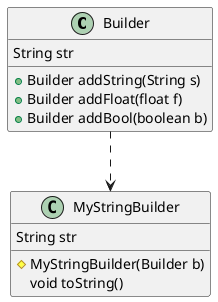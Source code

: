 @startuml
'https://plantuml.com/sequence-diagram
class Builder{
    String str
    + Builder addString(String s)
    + Builder addFloat(float f)
    + Builder addBool(boolean b)
}
class MyStringBuilder{
    String str
    # MyStringBuilder(Builder b)
    void toString()
}
Builder..>MyStringBuilder
@enduml